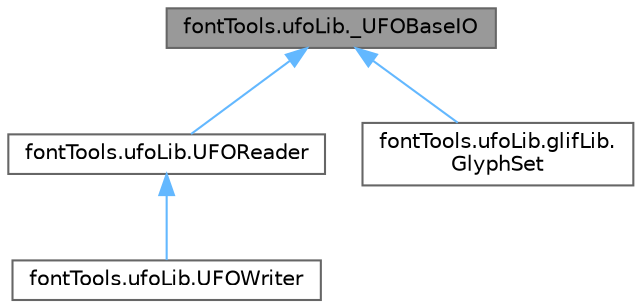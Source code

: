 digraph "fontTools.ufoLib._UFOBaseIO"
{
 // LATEX_PDF_SIZE
  bgcolor="transparent";
  edge [fontname=Helvetica,fontsize=10,labelfontname=Helvetica,labelfontsize=10];
  node [fontname=Helvetica,fontsize=10,shape=box,height=0.2,width=0.4];
  Node1 [id="Node000001",label="fontTools.ufoLib._UFOBaseIO",height=0.2,width=0.4,color="gray40", fillcolor="grey60", style="filled", fontcolor="black",tooltip=" "];
  Node1 -> Node2 [id="edge1_Node000001_Node000002",dir="back",color="steelblue1",style="solid",tooltip=" "];
  Node2 [id="Node000002",label="fontTools.ufoLib.UFOReader",height=0.2,width=0.4,color="gray40", fillcolor="white", style="filled",URL="$d8/d04/classfontTools_1_1ufoLib_1_1UFOReader.html",tooltip=" "];
  Node2 -> Node3 [id="edge2_Node000002_Node000003",dir="back",color="steelblue1",style="solid",tooltip=" "];
  Node3 [id="Node000003",label="fontTools.ufoLib.UFOWriter",height=0.2,width=0.4,color="gray40", fillcolor="white", style="filled",URL="$d9/d11/classfontTools_1_1ufoLib_1_1UFOWriter.html",tooltip=" "];
  Node1 -> Node4 [id="edge3_Node000001_Node000004",dir="back",color="steelblue1",style="solid",tooltip=" "];
  Node4 [id="Node000004",label="fontTools.ufoLib.glifLib.\lGlyphSet",height=0.2,width=0.4,color="gray40", fillcolor="white", style="filled",URL="$d9/db9/classfontTools_1_1ufoLib_1_1glifLib_1_1GlyphSet.html",tooltip=" "];
}
